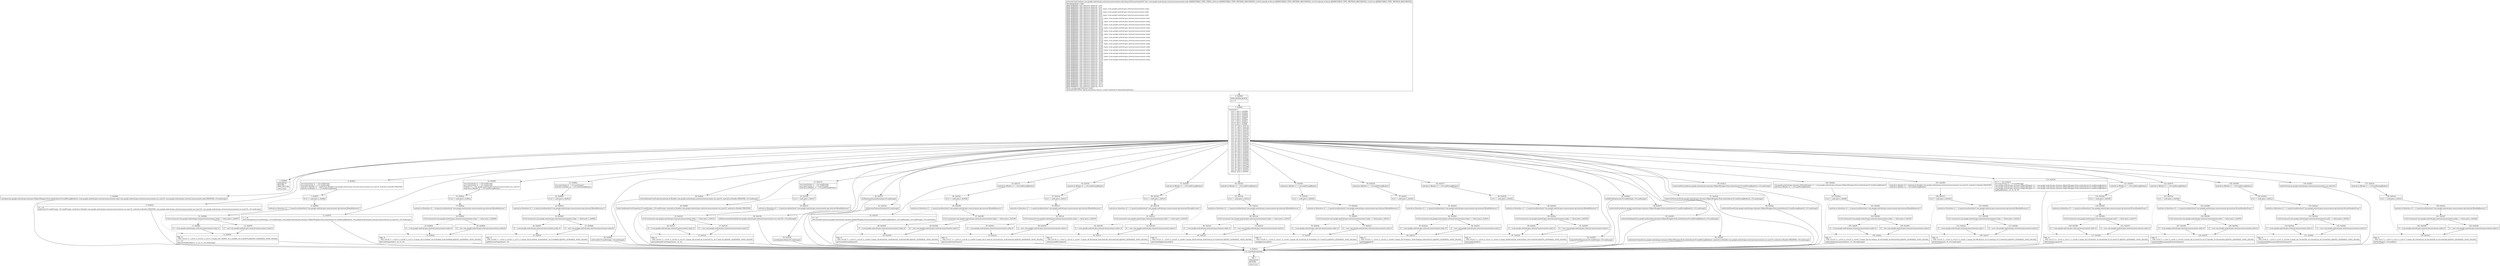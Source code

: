 digraph "CFG forcom.google.android.gms.internal.measurement.zzdo.dispatchTransaction(ILandroid\/os\/Parcel;Landroid\/os\/Parcel;I)Z" {
Node_0 [shape=record,label="{0\:\ 0x0000|MTH_ENTER_BLOCK\l|r5 = 0\l}"];
Node_1 [shape=record,label="{1\:\ 0x0001|switch(r9) \{\l    case 1: goto L_0x0006;\l    case 2: goto L_0x0022;\l    case 3: goto L_0x0043;\l    case 4: goto L_0x0076;\l    case 5: goto L_0x0093;\l    case 6: goto L_0x00be;\l    case 7: goto L_0x00e1;\l    case 8: goto L_0x00ee;\l    case 9: goto L_0x00ff;\l    case 10: goto L_0x0114;\l    case 11: goto L_0x013b;\l    case 12: goto L_0x0148;\l    case 13: goto L_0x0151;\l    case 14: goto L_0x015a;\l    case 15: goto L_0x0163;\l    case 16: goto L_0x017d;\l    case 17: goto L_0x019c;\l    case 18: goto L_0x01bb;\l    case 19: goto L_0x01da;\l    case 20: goto L_0x01f9;\l    case 21: goto L_0x0218;\l    case 22: goto L_0x0237;\l    case 23: goto L_0x0256;\l    case 24: goto L_0x0263;\l    case 25: goto L_0x0270;\l    case 26: goto L_0x0281;\l    case 27: goto L_0x0292;\l    case 28: goto L_0x02ab;\l    case 29: goto L_0x02bc;\l    case 30: goto L_0x02cd;\l    case 31: goto L_0x02de;\l    case 32: goto L_0x0309;\l    case 33: goto L_0x0334;\l    case 34: goto L_0x035a;\l    case 35: goto L_0x0379;\l    case 36: goto L_0x0398;\l    case 37: goto L_0x03b7;\l    case 38: goto L_0x03c0;\l    default: goto L_0x0004;\l\}\l}"];
Node_2 [shape=record,label="{2\:\ 0x0004|SYNTHETIC\lRETURN\lORIG_RETURN\l|return false\l}"];
Node_3 [shape=record,label="{3\:\ 0x0006|initialize(com.google.android.gms.dynamic.IObjectWrapper.Stub.asInterface(r10.readStrongBinder()), (com.google.android.gms.internal.measurement.zzdy) com.google.android.gms.internal.measurement.zzs.zza(r10, com.google.android.gms.internal.measurement.zzdy.CREATOR), r10.readLong())\l}"];
Node_4 [shape=record,label="{4\:\ 0x001d|r11.writeNoException()\l}"];
Node_5 [shape=record,label="{5\:\ 0x0022|r0 = r8\llogEvent(r10.readString(), r10.readString(), (android.os.Bundle) com.google.android.gms.internal.measurement.zzs.zza(r10, android.os.Bundle.CREATOR), com.google.android.gms.internal.measurement.zzs.zza(r10), com.google.android.gms.internal.measurement.zzs.zza(r10), r10.readLong())\l}"];
Node_6 [shape=record,label="{6\:\ 0x0043|java.lang.String r2 = r10.readString()\ljava.lang.String r3 = r10.readString()\landroid.os.Bundle r4 = (android.os.Bundle) com.google.android.gms.internal.measurement.zzs.zza(r10, android.os.Bundle.CREATOR)\landroid.os.IBinder r1 = r10.readStrongBinder()\l}"];
Node_7 [shape=record,label="{7\:\ 0x0057|if (r1 != null) goto L_0x0062\l}"];
Node_8 [shape=record,label="{8\:\ 0x0059|PHI: r5 \l  PHI: (r5v55 ?) = (r5v0 ?), (r5v54 ?), (r5v73 ?) binds: [B:7:0x0057, B:11:0x006c, B:12:0x0070] A[DONT_GENERATE, DONT_INLINE]\l|r1 = r8\llogEventAndBundle(r2, r3, r4, r5, r10.readLong())\l}"];
Node_9 [shape=record,label="{9\:\ 0x0062|android.os.IInterface r0 = r1.queryLocalInterface(\"com.google.android.gms.measurement.api.internal.IBundleReceiver\")\l}"];
Node_10 [shape=record,label="{10\:\ 0x006a|if ((r0 instanceof com.google.android.gms.internal.measurement.zzdq) == false) goto L_0x0070\l}"];
Node_11 [shape=record,label="{11\:\ 0x006c|r5 = (com.google.android.gms.internal.measurement.zzdq) r0\l}"];
Node_12 [shape=record,label="{12\:\ 0x0070|r5 = new com.google.android.gms.internal.measurement.zzds(r1)\l}"];
Node_13 [shape=record,label="{13\:\ 0x0076|r1 = r8\lsetUserProperty(r10.readString(), r10.readString(), com.google.android.gms.dynamic.IObjectWrapper.Stub.asInterface(r10.readStrongBinder()), com.google.android.gms.internal.measurement.zzs.zza(r10), r10.readLong())\l}"];
Node_14 [shape=record,label="{14\:\ 0x0093|java.lang.String r1 = r10.readString()\ljava.lang.String r2 = r10.readString()\lboolean r3 = com.google.android.gms.internal.measurement.zzs.zza(r10)\landroid.os.IBinder r4 = r10.readStrongBinder()\l}"];
Node_15 [shape=record,label="{15\:\ 0x00a3|if (r4 != null) goto L_0x00aa\l}"];
Node_16 [shape=record,label="{16\:\ 0x00a5|PHI: r5 \l  PHI: (r5v50 ?) = (r5v0 ?), (r5v49 ?), (r5v72 ?) binds: [B:15:0x00a3, B:19:0x00b4, B:20:0x00b8] A[DONT_GENERATE, DONT_INLINE]\l|getUserProperties(r1, r2, r3, r5)\l}"];
Node_17 [shape=record,label="{17\:\ 0x00aa|android.os.IInterface r0 = r4.queryLocalInterface(\"com.google.android.gms.measurement.api.internal.IBundleReceiver\")\l}"];
Node_18 [shape=record,label="{18\:\ 0x00b2|if ((r0 instanceof com.google.android.gms.internal.measurement.zzdq) == false) goto L_0x00b8\l}"];
Node_19 [shape=record,label="{19\:\ 0x00b4|r5 = (com.google.android.gms.internal.measurement.zzdq) r0\l}"];
Node_20 [shape=record,label="{20\:\ 0x00b8|r5 = new com.google.android.gms.internal.measurement.zzds(r4)\l}"];
Node_21 [shape=record,label="{21\:\ 0x00be|java.lang.String r1 = r10.readString()\landroid.os.IBinder r2 = r10.readStrongBinder()\l}"];
Node_22 [shape=record,label="{22\:\ 0x00c6|if (r2 != null) goto L_0x00cd\l}"];
Node_23 [shape=record,label="{23\:\ 0x00c8|PHI: r5 \l  PHI: (r5v46 ?) = (r5v0 ?), (r5v45 ?), (r5v71 ?) binds: [B:22:0x00c6, B:26:0x00d7, B:27:0x00db] A[DONT_GENERATE, DONT_INLINE]\l|getMaxUserProperties(r1, r5)\l}"];
Node_24 [shape=record,label="{24\:\ 0x00cd|android.os.IInterface r0 = r2.queryLocalInterface(\"com.google.android.gms.measurement.api.internal.IBundleReceiver\")\l}"];
Node_25 [shape=record,label="{25\:\ 0x00d5|if ((r0 instanceof com.google.android.gms.internal.measurement.zzdq) == false) goto L_0x00db\l}"];
Node_26 [shape=record,label="{26\:\ 0x00d7|r5 = (com.google.android.gms.internal.measurement.zzdq) r0\l}"];
Node_27 [shape=record,label="{27\:\ 0x00db|r5 = new com.google.android.gms.internal.measurement.zzds(r2)\l}"];
Node_28 [shape=record,label="{28\:\ 0x00e1|setUserId(r10.readString(), r10.readLong())\l}"];
Node_29 [shape=record,label="{29\:\ 0x00ee|setConditionalUserProperty((android.os.Bundle) com.google.android.gms.internal.measurement.zzs.zza(r10, android.os.Bundle.CREATOR), r10.readLong())\l}"];
Node_30 [shape=record,label="{30\:\ 0x00ff|clearConditionalUserProperty(r10.readString(), r10.readString(), (android.os.Bundle) com.google.android.gms.internal.measurement.zzs.zza(r10, android.os.Bundle.CREATOR))\l}"];
Node_31 [shape=record,label="{31\:\ 0x0114|java.lang.String r1 = r10.readString()\ljava.lang.String r2 = r10.readString()\landroid.os.IBinder r3 = r10.readStrongBinder()\l}"];
Node_32 [shape=record,label="{32\:\ 0x0120|if (r3 != null) goto L_0x0127\l}"];
Node_33 [shape=record,label="{33\:\ 0x0122|PHI: r5 \l  PHI: (r5v43 ?) = (r5v0 ?), (r5v42 ?), (r5v70 ?) binds: [B:32:0x0120, B:36:0x0131, B:37:0x0135] A[DONT_GENERATE, DONT_INLINE]\l|getConditionalUserProperties(r1, r2, r5)\l}"];
Node_34 [shape=record,label="{34\:\ 0x0127|android.os.IInterface r0 = r3.queryLocalInterface(\"com.google.android.gms.measurement.api.internal.IBundleReceiver\")\l}"];
Node_35 [shape=record,label="{35\:\ 0x012f|if ((r0 instanceof com.google.android.gms.internal.measurement.zzdq) == false) goto L_0x0135\l}"];
Node_36 [shape=record,label="{36\:\ 0x0131|r5 = (com.google.android.gms.internal.measurement.zzdq) r0\l}"];
Node_37 [shape=record,label="{37\:\ 0x0135|r5 = new com.google.android.gms.internal.measurement.zzds(r3)\l}"];
Node_38 [shape=record,label="{38\:\ 0x013b|setMeasurementEnabled(com.google.android.gms.internal.measurement.zzs.zza(r10), r10.readLong())\l}"];
Node_39 [shape=record,label="{39\:\ 0x0148|resetAnalyticsData(r10.readLong())\l}"];
Node_40 [shape=record,label="{40\:\ 0x0151|setMinimumSessionDuration(r10.readLong())\l}"];
Node_41 [shape=record,label="{41\:\ 0x015a|setSessionTimeoutDuration(r10.readLong())\l}"];
Node_42 [shape=record,label="{42\:\ 0x0163|r0 = r8\lsetCurrentScreen(com.google.android.gms.dynamic.IObjectWrapper.Stub.asInterface(r10.readStrongBinder()), r10.readString(), r10.readString(), r10.readLong())\l}"];
Node_43 [shape=record,label="{43\:\ 0x017d|android.os.IBinder r1 = r10.readStrongBinder()\l}"];
Node_44 [shape=record,label="{44\:\ 0x0181|if (r1 != null) goto L_0x0188\l}"];
Node_45 [shape=record,label="{45\:\ 0x0183|PHI: r5 \l  PHI: (r5v40 ?) = (r5v0 ?), (r5v39 ?), (r5v69 ?) binds: [B:44:0x0181, B:48:0x0192, B:49:0x0196] A[DONT_GENERATE, DONT_INLINE]\l|getCurrentScreenName(r5)\l}"];
Node_46 [shape=record,label="{46\:\ 0x0188|android.os.IInterface r0 = r1.queryLocalInterface(\"com.google.android.gms.measurement.api.internal.IBundleReceiver\")\l}"];
Node_47 [shape=record,label="{47\:\ 0x0190|if ((r0 instanceof com.google.android.gms.internal.measurement.zzdq) == false) goto L_0x0196\l}"];
Node_48 [shape=record,label="{48\:\ 0x0192|r5 = (com.google.android.gms.internal.measurement.zzdq) r0\l}"];
Node_49 [shape=record,label="{49\:\ 0x0196|r5 = new com.google.android.gms.internal.measurement.zzds(r1)\l}"];
Node_50 [shape=record,label="{50\:\ 0x019c|android.os.IBinder r1 = r10.readStrongBinder()\l}"];
Node_51 [shape=record,label="{51\:\ 0x01a0|if (r1 != null) goto L_0x01a7\l}"];
Node_52 [shape=record,label="{52\:\ 0x01a2|PHI: r5 \l  PHI: (r5v37 ?) = (r5v0 ?), (r5v36 ?), (r5v68 ?) binds: [B:51:0x01a0, B:55:0x01b1, B:56:0x01b5] A[DONT_GENERATE, DONT_INLINE]\l|getCurrentScreenClass(r5)\l}"];
Node_53 [shape=record,label="{53\:\ 0x01a7|android.os.IInterface r0 = r1.queryLocalInterface(\"com.google.android.gms.measurement.api.internal.IBundleReceiver\")\l}"];
Node_54 [shape=record,label="{54\:\ 0x01af|if ((r0 instanceof com.google.android.gms.internal.measurement.zzdq) == false) goto L_0x01b5\l}"];
Node_55 [shape=record,label="{55\:\ 0x01b1|r5 = (com.google.android.gms.internal.measurement.zzdq) r0\l}"];
Node_56 [shape=record,label="{56\:\ 0x01b5|r5 = new com.google.android.gms.internal.measurement.zzds(r1)\l}"];
Node_57 [shape=record,label="{57\:\ 0x01bb|android.os.IBinder r1 = r10.readStrongBinder()\l}"];
Node_58 [shape=record,label="{58\:\ 0x01bf|if (r1 != null) goto L_0x01c6\l}"];
Node_59 [shape=record,label="{59\:\ 0x01c1|PHI: r5 \l  PHI: (r5v34 ?) = (r5v0 ?), (r5v33 ?), (r5v67 ?) binds: [B:58:0x01bf, B:62:0x01d0, B:63:0x01d4] A[DONT_GENERATE, DONT_INLINE]\l|setInstanceIdProvider(r5)\l}"];
Node_60 [shape=record,label="{60\:\ 0x01c6|android.os.IInterface r0 = r1.queryLocalInterface(\"com.google.android.gms.measurement.api.internal.IStringProvider\")\l}"];
Node_61 [shape=record,label="{61\:\ 0x01ce|if ((r0 instanceof com.google.android.gms.internal.measurement.zzdw) == false) goto L_0x01d4\l}"];
Node_62 [shape=record,label="{62\:\ 0x01d0|r5 = (com.google.android.gms.internal.measurement.zzdw) r0\l}"];
Node_63 [shape=record,label="{63\:\ 0x01d4|r5 = new com.google.android.gms.internal.measurement.zzdx(r1)\l}"];
Node_64 [shape=record,label="{64\:\ 0x01da|android.os.IBinder r1 = r10.readStrongBinder()\l}"];
Node_65 [shape=record,label="{65\:\ 0x01de|if (r1 != null) goto L_0x01e5\l}"];
Node_66 [shape=record,label="{66\:\ 0x01e0|PHI: r5 \l  PHI: (r5v31 ?) = (r5v0 ?), (r5v30 ?), (r5v66 ?) binds: [B:65:0x01de, B:69:0x01ef, B:70:0x01f3] A[DONT_GENERATE, DONT_INLINE]\l|getCachedAppInstanceId(r5)\l}"];
Node_67 [shape=record,label="{67\:\ 0x01e5|android.os.IInterface r0 = r1.queryLocalInterface(\"com.google.android.gms.measurement.api.internal.IBundleReceiver\")\l}"];
Node_68 [shape=record,label="{68\:\ 0x01ed|if ((r0 instanceof com.google.android.gms.internal.measurement.zzdq) == false) goto L_0x01f3\l}"];
Node_69 [shape=record,label="{69\:\ 0x01ef|r5 = (com.google.android.gms.internal.measurement.zzdq) r0\l}"];
Node_70 [shape=record,label="{70\:\ 0x01f3|r5 = new com.google.android.gms.internal.measurement.zzds(r1)\l}"];
Node_71 [shape=record,label="{71\:\ 0x01f9|android.os.IBinder r1 = r10.readStrongBinder()\l}"];
Node_72 [shape=record,label="{72\:\ 0x01fd|if (r1 != null) goto L_0x0204\l}"];
Node_73 [shape=record,label="{73\:\ 0x01ff|PHI: r5 \l  PHI: (r5v28 ?) = (r5v0 ?), (r5v27 ?), (r5v65 ?) binds: [B:72:0x01fd, B:76:0x020e, B:77:0x0212] A[DONT_GENERATE, DONT_INLINE]\l|getAppInstanceId(r5)\l}"];
Node_74 [shape=record,label="{74\:\ 0x0204|android.os.IInterface r0 = r1.queryLocalInterface(\"com.google.android.gms.measurement.api.internal.IBundleReceiver\")\l}"];
Node_75 [shape=record,label="{75\:\ 0x020c|if ((r0 instanceof com.google.android.gms.internal.measurement.zzdq) == false) goto L_0x0212\l}"];
Node_76 [shape=record,label="{76\:\ 0x020e|r5 = (com.google.android.gms.internal.measurement.zzdq) r0\l}"];
Node_77 [shape=record,label="{77\:\ 0x0212|r5 = new com.google.android.gms.internal.measurement.zzds(r1)\l}"];
Node_78 [shape=record,label="{78\:\ 0x0218|android.os.IBinder r1 = r10.readStrongBinder()\l}"];
Node_79 [shape=record,label="{79\:\ 0x021c|if (r1 != null) goto L_0x0223\l}"];
Node_80 [shape=record,label="{80\:\ 0x021e|PHI: r5 \l  PHI: (r5v25 ?) = (r5v0 ?), (r5v24 ?), (r5v64 ?) binds: [B:79:0x021c, B:83:0x022d, B:84:0x0231] A[DONT_GENERATE, DONT_INLINE]\l|getGmpAppId(r5)\l}"];
Node_81 [shape=record,label="{81\:\ 0x0223|android.os.IInterface r0 = r1.queryLocalInterface(\"com.google.android.gms.measurement.api.internal.IBundleReceiver\")\l}"];
Node_82 [shape=record,label="{82\:\ 0x022b|if ((r0 instanceof com.google.android.gms.internal.measurement.zzdq) == false) goto L_0x0231\l}"];
Node_83 [shape=record,label="{83\:\ 0x022d|r5 = (com.google.android.gms.internal.measurement.zzdq) r0\l}"];
Node_84 [shape=record,label="{84\:\ 0x0231|r5 = new com.google.android.gms.internal.measurement.zzds(r1)\l}"];
Node_85 [shape=record,label="{85\:\ 0x0237|android.os.IBinder r1 = r10.readStrongBinder()\l}"];
Node_86 [shape=record,label="{86\:\ 0x023b|if (r1 != null) goto L_0x0242\l}"];
Node_87 [shape=record,label="{87\:\ 0x023d|PHI: r5 \l  PHI: (r5v22 ?) = (r5v0 ?), (r5v21 ?), (r5v63 ?) binds: [B:86:0x023b, B:90:0x024c, B:91:0x0250] A[DONT_GENERATE, DONT_INLINE]\l|generateEventId(r5)\l}"];
Node_88 [shape=record,label="{88\:\ 0x0242|android.os.IInterface r0 = r1.queryLocalInterface(\"com.google.android.gms.measurement.api.internal.IBundleReceiver\")\l}"];
Node_89 [shape=record,label="{89\:\ 0x024a|if ((r0 instanceof com.google.android.gms.internal.measurement.zzdq) == false) goto L_0x0250\l}"];
Node_90 [shape=record,label="{90\:\ 0x024c|r5 = (com.google.android.gms.internal.measurement.zzdq) r0\l}"];
Node_91 [shape=record,label="{91\:\ 0x0250|r5 = new com.google.android.gms.internal.measurement.zzds(r1)\l}"];
Node_92 [shape=record,label="{92\:\ 0x0256|beginAdUnitExposure(r10.readString(), r10.readLong())\l}"];
Node_93 [shape=record,label="{93\:\ 0x0263|endAdUnitExposure(r10.readString(), r10.readLong())\l}"];
Node_94 [shape=record,label="{94\:\ 0x0270|onActivityStarted(com.google.android.gms.dynamic.IObjectWrapper.Stub.asInterface(r10.readStrongBinder()), r10.readLong())\l}"];
Node_95 [shape=record,label="{95\:\ 0x0281|onActivityStopped(com.google.android.gms.dynamic.IObjectWrapper.Stub.asInterface(r10.readStrongBinder()), r10.readLong())\l}"];
Node_96 [shape=record,label="{96\:\ 0x0292|onActivityCreated(com.google.android.gms.dynamic.IObjectWrapper.Stub.asInterface(r10.readStrongBinder()), (android.os.Bundle) com.google.android.gms.internal.measurement.zzs.zza(r10, android.os.Bundle.CREATOR), r10.readLong())\l}"];
Node_97 [shape=record,label="{97\:\ 0x02ab|onActivityDestroyed(com.google.android.gms.dynamic.IObjectWrapper.Stub.asInterface(r10.readStrongBinder()), r10.readLong())\l}"];
Node_98 [shape=record,label="{98\:\ 0x02bc|onActivityPaused(com.google.android.gms.dynamic.IObjectWrapper.Stub.asInterface(r10.readStrongBinder()), r10.readLong())\l}"];
Node_99 [shape=record,label="{99\:\ 0x02cd|onActivityResumed(com.google.android.gms.dynamic.IObjectWrapper.Stub.asInterface(r10.readStrongBinder()), r10.readLong())\l}"];
Node_100 [shape=record,label="{100\:\ 0x02de|com.google.android.gms.dynamic.IObjectWrapper r1 = com.google.android.gms.dynamic.IObjectWrapper.Stub.asInterface(r10.readStrongBinder())\landroid.os.IBinder r2 = r10.readStrongBinder()\l}"];
Node_101 [shape=record,label="{101\:\ 0x02ea|if (r2 != null) goto L_0x02f5\l}"];
Node_102 [shape=record,label="{102\:\ 0x02ec|PHI: r5 \l  PHI: (r5v19 ?) = (r5v0 ?), (r5v18 ?), (r5v62 ?) binds: [B:101:0x02ea, B:105:0x02ff, B:106:0x0303] A[DONT_GENERATE, DONT_INLINE]\l|onActivitySaveInstanceState(r1, r5, r10.readLong())\l}"];
Node_103 [shape=record,label="{103\:\ 0x02f5|android.os.IInterface r0 = r2.queryLocalInterface(\"com.google.android.gms.measurement.api.internal.IBundleReceiver\")\l}"];
Node_104 [shape=record,label="{104\:\ 0x02fd|if ((r0 instanceof com.google.android.gms.internal.measurement.zzdq) == false) goto L_0x0303\l}"];
Node_105 [shape=record,label="{105\:\ 0x02ff|r5 = (com.google.android.gms.internal.measurement.zzdq) r0\l}"];
Node_106 [shape=record,label="{106\:\ 0x0303|r5 = new com.google.android.gms.internal.measurement.zzds(r2)\l}"];
Node_107 [shape=record,label="{107\:\ 0x0309|android.os.Bundle r0 = (android.os.Bundle) com.google.android.gms.internal.measurement.zzs.zza(r10, android.os.Bundle.CREATOR)\landroid.os.IBinder r2 = r10.readStrongBinder()\l}"];
Node_108 [shape=record,label="{108\:\ 0x0315|if (r2 != null) goto L_0x0320\l}"];
Node_109 [shape=record,label="{109\:\ 0x0317|PHI: r5 \l  PHI: (r5v16 ?) = (r5v0 ?), (r5v15 ?), (r5v61 ?) binds: [B:108:0x0315, B:112:0x032a, B:113:0x032e] A[DONT_GENERATE, DONT_INLINE]\l|performAction(r0, r5, r10.readLong())\l}"];
Node_110 [shape=record,label="{110\:\ 0x0320|android.os.IInterface r1 = r2.queryLocalInterface(\"com.google.android.gms.measurement.api.internal.IBundleReceiver\")\l}"];
Node_111 [shape=record,label="{111\:\ 0x0328|if ((r1 instanceof com.google.android.gms.internal.measurement.zzdq) == false) goto L_0x032e\l}"];
Node_112 [shape=record,label="{112\:\ 0x032a|r5 = (com.google.android.gms.internal.measurement.zzdq) r1\l}"];
Node_113 [shape=record,label="{113\:\ 0x032e|r5 = new com.google.android.gms.internal.measurement.zzds(r2)\l}"];
Node_114 [shape=record,label="{114\:\ 0x0334|int r1 = r10.readInt()\ljava.lang.String r2 = r10.readString()\lcom.google.android.gms.dynamic.IObjectWrapper r3 = com.google.android.gms.dynamic.IObjectWrapper.Stub.asInterface(r10.readStrongBinder())\lcom.google.android.gms.dynamic.IObjectWrapper r4 = com.google.android.gms.dynamic.IObjectWrapper.Stub.asInterface(r10.readStrongBinder())\lcom.google.android.gms.dynamic.IObjectWrapper r5 = com.google.android.gms.dynamic.IObjectWrapper.Stub.asInterface(r10.readStrongBinder())\llogHealthData(r1, r2, r3, r4, r5)\l}"];
Node_115 [shape=record,label="{115\:\ 0x035a|android.os.IBinder r1 = r10.readStrongBinder()\l}"];
Node_116 [shape=record,label="{116\:\ 0x035e|if (r1 != null) goto L_0x0365\l}"];
Node_117 [shape=record,label="{117\:\ 0x0360|PHI: r5 \l  PHI: (r5v12 ?) = (r5v0 ?), (r5v11 ?), (r5v60 ?) binds: [B:116:0x035e, B:120:0x036f, B:121:0x0373] A[DONT_GENERATE, DONT_INLINE]\l|setEventInterceptor(r5)\l}"];
Node_118 [shape=record,label="{118\:\ 0x0365|android.os.IInterface r0 = r1.queryLocalInterface(\"com.google.android.gms.measurement.api.internal.IEventHandlerProxy\")\l}"];
Node_119 [shape=record,label="{119\:\ 0x036d|if ((r0 instanceof com.google.android.gms.internal.measurement.zzdt) == false) goto L_0x0373\l}"];
Node_120 [shape=record,label="{120\:\ 0x036f|r5 = (com.google.android.gms.internal.measurement.zzdt) r0\l}"];
Node_121 [shape=record,label="{121\:\ 0x0373|r5 = new com.google.android.gms.internal.measurement.zzdv(r1)\l}"];
Node_122 [shape=record,label="{122\:\ 0x0379|android.os.IBinder r1 = r10.readStrongBinder()\l}"];
Node_123 [shape=record,label="{123\:\ 0x037d|if (r1 != null) goto L_0x0384\l}"];
Node_124 [shape=record,label="{124\:\ 0x037f|PHI: r5 \l  PHI: (r5v9 ?) = (r5v0 ?), (r5v8 ?), (r5v59 ?) binds: [B:123:0x037d, B:127:0x038e, B:128:0x0392] A[DONT_GENERATE, DONT_INLINE]\l|registerOnMeasurementEventListener(r5)\l}"];
Node_125 [shape=record,label="{125\:\ 0x0384|android.os.IInterface r0 = r1.queryLocalInterface(\"com.google.android.gms.measurement.api.internal.IEventHandlerProxy\")\l}"];
Node_126 [shape=record,label="{126\:\ 0x038c|if ((r0 instanceof com.google.android.gms.internal.measurement.zzdt) == false) goto L_0x0392\l}"];
Node_127 [shape=record,label="{127\:\ 0x038e|r5 = (com.google.android.gms.internal.measurement.zzdt) r0\l}"];
Node_128 [shape=record,label="{128\:\ 0x0392|r5 = new com.google.android.gms.internal.measurement.zzdv(r1)\l}"];
Node_129 [shape=record,label="{129\:\ 0x0398|android.os.IBinder r1 = r10.readStrongBinder()\l}"];
Node_130 [shape=record,label="{130\:\ 0x039c|if (r1 != null) goto L_0x03a3\l}"];
Node_131 [shape=record,label="{131\:\ 0x039e|PHI: r5 \l  PHI: (r5v6 ?) = (r5v0 ?), (r5v5 ?), (r5v58 ?) binds: [B:130:0x039c, B:134:0x03ad, B:135:0x03b1] A[DONT_GENERATE, DONT_INLINE]\l|unregisterOnMeasurementEventListener(r5)\l}"];
Node_132 [shape=record,label="{132\:\ 0x03a3|android.os.IInterface r0 = r1.queryLocalInterface(\"com.google.android.gms.measurement.api.internal.IEventHandlerProxy\")\l}"];
Node_133 [shape=record,label="{133\:\ 0x03ab|if ((r0 instanceof com.google.android.gms.internal.measurement.zzdt) == false) goto L_0x03b1\l}"];
Node_134 [shape=record,label="{134\:\ 0x03ad|r5 = (com.google.android.gms.internal.measurement.zzdt) r0\l}"];
Node_135 [shape=record,label="{135\:\ 0x03b1|r5 = new com.google.android.gms.internal.measurement.zzdv(r1)\l}"];
Node_136 [shape=record,label="{136\:\ 0x03b7|initForTests(com.google.android.gms.internal.measurement.zzs.zzb(r10))\l}"];
Node_137 [shape=record,label="{137\:\ 0x03c0|android.os.IBinder r1 = r10.readStrongBinder()\l}"];
Node_138 [shape=record,label="{138\:\ 0x03c4|if (r1 != null) goto L_0x03cf\l}"];
Node_139 [shape=record,label="{139\:\ 0x03c6|PHI: r5 \l  PHI: (r5v3 ?) = (r5v0 ?), (r5v2 ?), (r5v57 ?) binds: [B:138:0x03c4, B:142:0x03d9, B:143:0x03dd] A[DONT_GENERATE, DONT_INLINE]\l|getTestFlag(r5, r10.readInt())\l}"];
Node_140 [shape=record,label="{140\:\ 0x03cf|android.os.IInterface r0 = r1.queryLocalInterface(\"com.google.android.gms.measurement.api.internal.IBundleReceiver\")\l}"];
Node_141 [shape=record,label="{141\:\ 0x03d7|if ((r0 instanceof com.google.android.gms.internal.measurement.zzdq) == false) goto L_0x03dd\l}"];
Node_142 [shape=record,label="{142\:\ 0x03d9|r5 = (com.google.android.gms.internal.measurement.zzdq) r0\l}"];
Node_143 [shape=record,label="{143\:\ 0x03dd|r5 = new com.google.android.gms.internal.measurement.zzds(r1)\l}"];
Node_144 [shape=record,label="{144\:\ ?|SYNTHETIC\lRETURN\l|return true\l}"];
MethodNode[shape=record,label="{protected final boolean com.google.android.gms.internal.measurement.zzdo.dispatchTransaction((r8v0 'this' com.google.android.gms.internal.measurement.zzdo A[IMMUTABLE_TYPE, THIS]), (r9v0 int A[IMMUTABLE_TYPE, METHOD_ARGUMENT]), (r10v0 android.os.Parcel A[IMMUTABLE_TYPE, METHOD_ARGUMENT]), (r11v0 android.os.Parcel A[IMMUTABLE_TYPE, METHOD_ARGUMENT]), (r12v0 int A[IMMUTABLE_TYPE, METHOD_ARGUMENT]))  | INCONSISTENT_CODE\lJADX WARNING: type inference failed for: r5v0\lJADX WARNING: type inference failed for: r5v2\lJADX WARNING: type inference failed for: r5v3, types: [com.google.android.gms.internal.measurement.zzdq]\lJADX WARNING: type inference failed for: r5v5\lJADX WARNING: type inference failed for: r5v6, types: [com.google.android.gms.internal.measurement.zzdt]\lJADX WARNING: type inference failed for: r5v8\lJADX WARNING: type inference failed for: r5v9, types: [com.google.android.gms.internal.measurement.zzdt]\lJADX WARNING: type inference failed for: r5v11\lJADX WARNING: type inference failed for: r5v12, types: [com.google.android.gms.internal.measurement.zzdt]\lJADX WARNING: type inference failed for: r5v15\lJADX WARNING: type inference failed for: r5v16, types: [com.google.android.gms.internal.measurement.zzdq]\lJADX WARNING: type inference failed for: r5v18\lJADX WARNING: type inference failed for: r5v19, types: [com.google.android.gms.internal.measurement.zzdq]\lJADX WARNING: type inference failed for: r5v21\lJADX WARNING: type inference failed for: r5v22, types: [com.google.android.gms.internal.measurement.zzdq]\lJADX WARNING: type inference failed for: r5v24\lJADX WARNING: type inference failed for: r5v25, types: [com.google.android.gms.internal.measurement.zzdq]\lJADX WARNING: type inference failed for: r5v27\lJADX WARNING: type inference failed for: r5v28, types: [com.google.android.gms.internal.measurement.zzdq]\lJADX WARNING: type inference failed for: r5v30\lJADX WARNING: type inference failed for: r5v31, types: [com.google.android.gms.internal.measurement.zzdq]\lJADX WARNING: type inference failed for: r5v33\lJADX WARNING: type inference failed for: r5v34, types: [com.google.android.gms.internal.measurement.zzdw]\lJADX WARNING: type inference failed for: r5v36\lJADX WARNING: type inference failed for: r5v37, types: [com.google.android.gms.internal.measurement.zzdq]\lJADX WARNING: type inference failed for: r5v39\lJADX WARNING: type inference failed for: r5v40, types: [com.google.android.gms.internal.measurement.zzdq]\lJADX WARNING: type inference failed for: r5v42\lJADX WARNING: type inference failed for: r5v43, types: [com.google.android.gms.internal.measurement.zzdq]\lJADX WARNING: type inference failed for: r5v45\lJADX WARNING: type inference failed for: r5v46, types: [com.google.android.gms.internal.measurement.zzdq]\lJADX WARNING: type inference failed for: r5v49\lJADX WARNING: type inference failed for: r5v50, types: [com.google.android.gms.internal.measurement.zzdq]\lJADX WARNING: type inference failed for: r5v54\lJADX WARNING: type inference failed for: r5v55, types: [com.google.android.gms.internal.measurement.zzdq]\lJADX WARNING: type inference failed for: r5v57\lJADX WARNING: type inference failed for: r5v58\lJADX WARNING: type inference failed for: r5v59\lJADX WARNING: type inference failed for: r5v60\lJADX WARNING: type inference failed for: r5v61\lJADX WARNING: type inference failed for: r5v62\lJADX WARNING: type inference failed for: r5v63\lJADX WARNING: type inference failed for: r5v64\lJADX WARNING: type inference failed for: r5v65\lJADX WARNING: type inference failed for: r5v66\lJADX WARNING: type inference failed for: r5v67\lJADX WARNING: type inference failed for: r5v68\lJADX WARNING: type inference failed for: r5v69\lJADX WARNING: type inference failed for: r5v70\lJADX WARNING: type inference failed for: r5v71\lJADX WARNING: type inference failed for: r5v72\lJADX WARNING: type inference failed for: r5v73\lMulti\-variable type inference failed\lAnnotation[SYSTEM, dalvik.annotation.Throws, \{value=[android.os.RemoteException]\}]\l}"];
MethodNode -> Node_0;
Node_0 -> Node_1;
Node_1 -> Node_2;
Node_1 -> Node_3;
Node_1 -> Node_5;
Node_1 -> Node_6;
Node_1 -> Node_13;
Node_1 -> Node_14;
Node_1 -> Node_21;
Node_1 -> Node_28;
Node_1 -> Node_29;
Node_1 -> Node_30;
Node_1 -> Node_31;
Node_1 -> Node_38;
Node_1 -> Node_39;
Node_1 -> Node_40;
Node_1 -> Node_41;
Node_1 -> Node_42;
Node_1 -> Node_43;
Node_1 -> Node_50;
Node_1 -> Node_57;
Node_1 -> Node_64;
Node_1 -> Node_71;
Node_1 -> Node_78;
Node_1 -> Node_85;
Node_1 -> Node_92;
Node_1 -> Node_93;
Node_1 -> Node_94;
Node_1 -> Node_95;
Node_1 -> Node_96;
Node_1 -> Node_97;
Node_1 -> Node_98;
Node_1 -> Node_99;
Node_1 -> Node_100;
Node_1 -> Node_107;
Node_1 -> Node_114;
Node_1 -> Node_115;
Node_1 -> Node_122;
Node_1 -> Node_129;
Node_1 -> Node_136;
Node_1 -> Node_137;
Node_3 -> Node_4;
Node_4 -> Node_144;
Node_5 -> Node_4;
Node_6 -> Node_7;
Node_7 -> Node_8[style=dashed];
Node_7 -> Node_9;
Node_8 -> Node_4;
Node_9 -> Node_10;
Node_10 -> Node_11[style=dashed];
Node_10 -> Node_12;
Node_11 -> Node_8;
Node_12 -> Node_8;
Node_13 -> Node_4;
Node_14 -> Node_15;
Node_15 -> Node_16[style=dashed];
Node_15 -> Node_17;
Node_16 -> Node_4;
Node_17 -> Node_18;
Node_18 -> Node_19[style=dashed];
Node_18 -> Node_20;
Node_19 -> Node_16;
Node_20 -> Node_16;
Node_21 -> Node_22;
Node_22 -> Node_23[style=dashed];
Node_22 -> Node_24;
Node_23 -> Node_4;
Node_24 -> Node_25;
Node_25 -> Node_26[style=dashed];
Node_25 -> Node_27;
Node_26 -> Node_23;
Node_27 -> Node_23;
Node_28 -> Node_4;
Node_29 -> Node_4;
Node_30 -> Node_4;
Node_31 -> Node_32;
Node_32 -> Node_33[style=dashed];
Node_32 -> Node_34;
Node_33 -> Node_4;
Node_34 -> Node_35;
Node_35 -> Node_36[style=dashed];
Node_35 -> Node_37;
Node_36 -> Node_33;
Node_37 -> Node_33;
Node_38 -> Node_4;
Node_39 -> Node_4;
Node_40 -> Node_4;
Node_41 -> Node_4;
Node_42 -> Node_4;
Node_43 -> Node_44;
Node_44 -> Node_45[style=dashed];
Node_44 -> Node_46;
Node_45 -> Node_4;
Node_46 -> Node_47;
Node_47 -> Node_48[style=dashed];
Node_47 -> Node_49;
Node_48 -> Node_45;
Node_49 -> Node_45;
Node_50 -> Node_51;
Node_51 -> Node_52[style=dashed];
Node_51 -> Node_53;
Node_52 -> Node_4;
Node_53 -> Node_54;
Node_54 -> Node_55[style=dashed];
Node_54 -> Node_56;
Node_55 -> Node_52;
Node_56 -> Node_52;
Node_57 -> Node_58;
Node_58 -> Node_59[style=dashed];
Node_58 -> Node_60;
Node_59 -> Node_4;
Node_60 -> Node_61;
Node_61 -> Node_62[style=dashed];
Node_61 -> Node_63;
Node_62 -> Node_59;
Node_63 -> Node_59;
Node_64 -> Node_65;
Node_65 -> Node_66[style=dashed];
Node_65 -> Node_67;
Node_66 -> Node_4;
Node_67 -> Node_68;
Node_68 -> Node_69[style=dashed];
Node_68 -> Node_70;
Node_69 -> Node_66;
Node_70 -> Node_66;
Node_71 -> Node_72;
Node_72 -> Node_73[style=dashed];
Node_72 -> Node_74;
Node_73 -> Node_4;
Node_74 -> Node_75;
Node_75 -> Node_76[style=dashed];
Node_75 -> Node_77;
Node_76 -> Node_73;
Node_77 -> Node_73;
Node_78 -> Node_79;
Node_79 -> Node_80[style=dashed];
Node_79 -> Node_81;
Node_80 -> Node_4;
Node_81 -> Node_82;
Node_82 -> Node_83[style=dashed];
Node_82 -> Node_84;
Node_83 -> Node_80;
Node_84 -> Node_80;
Node_85 -> Node_86;
Node_86 -> Node_87[style=dashed];
Node_86 -> Node_88;
Node_87 -> Node_4;
Node_88 -> Node_89;
Node_89 -> Node_90[style=dashed];
Node_89 -> Node_91;
Node_90 -> Node_87;
Node_91 -> Node_87;
Node_92 -> Node_4;
Node_93 -> Node_4;
Node_94 -> Node_4;
Node_95 -> Node_4;
Node_96 -> Node_4;
Node_97 -> Node_4;
Node_98 -> Node_4;
Node_99 -> Node_4;
Node_100 -> Node_101;
Node_101 -> Node_102[style=dashed];
Node_101 -> Node_103;
Node_102 -> Node_4;
Node_103 -> Node_104;
Node_104 -> Node_105[style=dashed];
Node_104 -> Node_106;
Node_105 -> Node_102;
Node_106 -> Node_102;
Node_107 -> Node_108;
Node_108 -> Node_109[style=dashed];
Node_108 -> Node_110;
Node_109 -> Node_4;
Node_110 -> Node_111;
Node_111 -> Node_112[style=dashed];
Node_111 -> Node_113;
Node_112 -> Node_109;
Node_113 -> Node_109;
Node_114 -> Node_4;
Node_115 -> Node_116;
Node_116 -> Node_117[style=dashed];
Node_116 -> Node_118;
Node_117 -> Node_4;
Node_118 -> Node_119;
Node_119 -> Node_120[style=dashed];
Node_119 -> Node_121;
Node_120 -> Node_117;
Node_121 -> Node_117;
Node_122 -> Node_123;
Node_123 -> Node_124[style=dashed];
Node_123 -> Node_125;
Node_124 -> Node_4;
Node_125 -> Node_126;
Node_126 -> Node_127[style=dashed];
Node_126 -> Node_128;
Node_127 -> Node_124;
Node_128 -> Node_124;
Node_129 -> Node_130;
Node_130 -> Node_131[style=dashed];
Node_130 -> Node_132;
Node_131 -> Node_4;
Node_132 -> Node_133;
Node_133 -> Node_134[style=dashed];
Node_133 -> Node_135;
Node_134 -> Node_131;
Node_135 -> Node_131;
Node_136 -> Node_4;
Node_137 -> Node_138;
Node_138 -> Node_139[style=dashed];
Node_138 -> Node_140;
Node_139 -> Node_4;
Node_140 -> Node_141;
Node_141 -> Node_142[style=dashed];
Node_141 -> Node_143;
Node_142 -> Node_139;
Node_143 -> Node_139;
}

